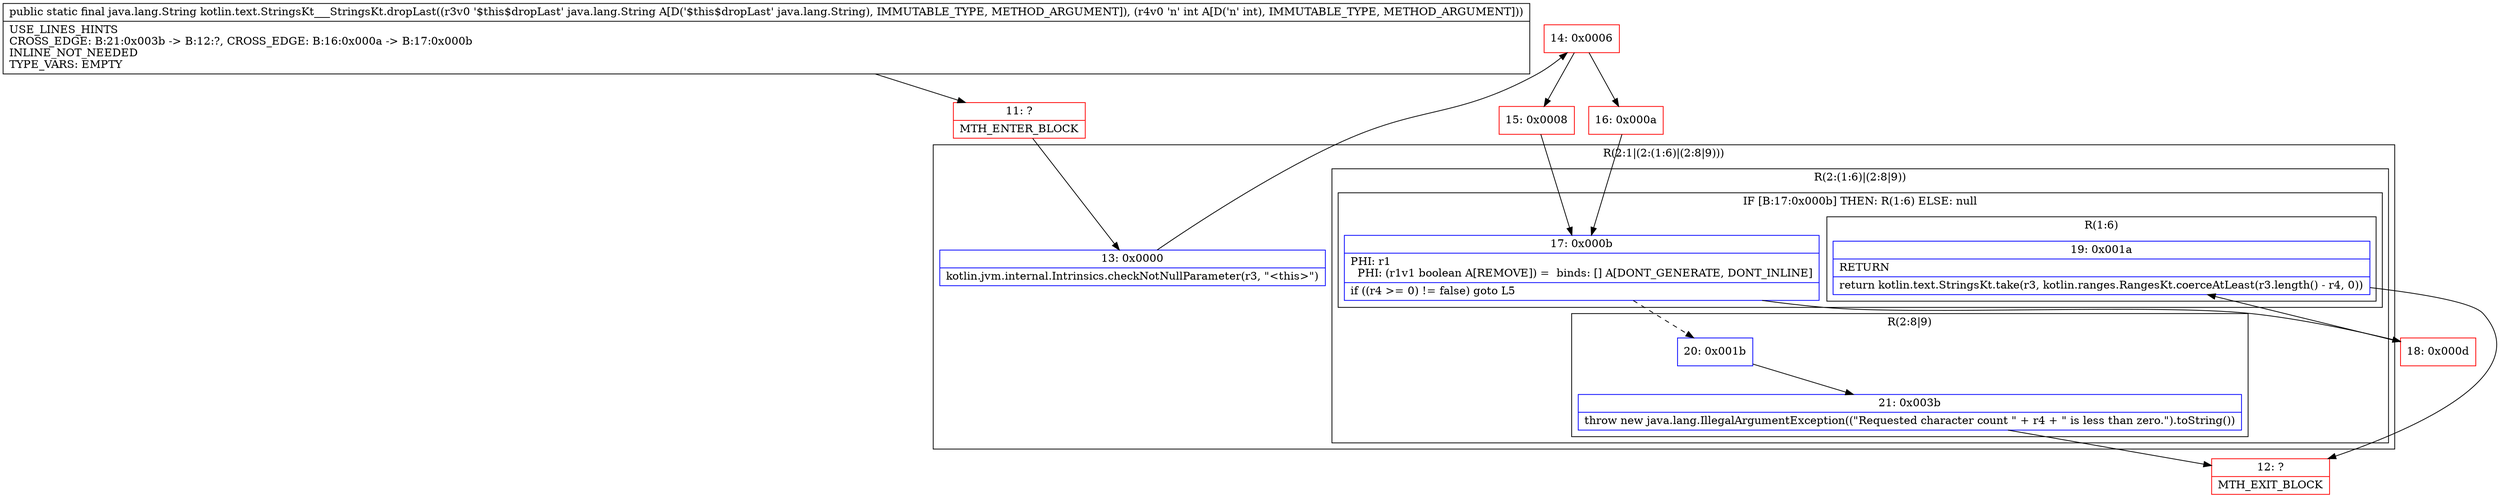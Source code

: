 digraph "CFG forkotlin.text.StringsKt___StringsKt.dropLast(Ljava\/lang\/String;I)Ljava\/lang\/String;" {
subgraph cluster_Region_1584129754 {
label = "R(2:1|(2:(1:6)|(2:8|9)))";
node [shape=record,color=blue];
Node_13 [shape=record,label="{13\:\ 0x0000|kotlin.jvm.internal.Intrinsics.checkNotNullParameter(r3, \"\<this\>\")\l}"];
subgraph cluster_Region_262138638 {
label = "R(2:(1:6)|(2:8|9))";
node [shape=record,color=blue];
subgraph cluster_IfRegion_1425996394 {
label = "IF [B:17:0x000b] THEN: R(1:6) ELSE: null";
node [shape=record,color=blue];
Node_17 [shape=record,label="{17\:\ 0x000b|PHI: r1 \l  PHI: (r1v1 boolean A[REMOVE]) =  binds: [] A[DONT_GENERATE, DONT_INLINE]\l|if ((r4 \>= 0) != false) goto L5\l}"];
subgraph cluster_Region_433396844 {
label = "R(1:6)";
node [shape=record,color=blue];
Node_19 [shape=record,label="{19\:\ 0x001a|RETURN\l|return kotlin.text.StringsKt.take(r3, kotlin.ranges.RangesKt.coerceAtLeast(r3.length() \- r4, 0))\l}"];
}
}
subgraph cluster_Region_411657402 {
label = "R(2:8|9)";
node [shape=record,color=blue];
Node_20 [shape=record,label="{20\:\ 0x001b}"];
Node_21 [shape=record,label="{21\:\ 0x003b|throw new java.lang.IllegalArgumentException((\"Requested character count \" + r4 + \" is less than zero.\").toString())\l}"];
}
}
}
Node_11 [shape=record,color=red,label="{11\:\ ?|MTH_ENTER_BLOCK\l}"];
Node_14 [shape=record,color=red,label="{14\:\ 0x0006}"];
Node_15 [shape=record,color=red,label="{15\:\ 0x0008}"];
Node_18 [shape=record,color=red,label="{18\:\ 0x000d}"];
Node_12 [shape=record,color=red,label="{12\:\ ?|MTH_EXIT_BLOCK\l}"];
Node_16 [shape=record,color=red,label="{16\:\ 0x000a}"];
MethodNode[shape=record,label="{public static final java.lang.String kotlin.text.StringsKt___StringsKt.dropLast((r3v0 '$this$dropLast' java.lang.String A[D('$this$dropLast' java.lang.String), IMMUTABLE_TYPE, METHOD_ARGUMENT]), (r4v0 'n' int A[D('n' int), IMMUTABLE_TYPE, METHOD_ARGUMENT]))  | USE_LINES_HINTS\lCROSS_EDGE: B:21:0x003b \-\> B:12:?, CROSS_EDGE: B:16:0x000a \-\> B:17:0x000b\lINLINE_NOT_NEEDED\lTYPE_VARS: EMPTY\l}"];
MethodNode -> Node_11;Node_13 -> Node_14;
Node_17 -> Node_18;
Node_17 -> Node_20[style=dashed];
Node_19 -> Node_12;
Node_20 -> Node_21;
Node_21 -> Node_12;
Node_11 -> Node_13;
Node_14 -> Node_15;
Node_14 -> Node_16;
Node_15 -> Node_17;
Node_18 -> Node_19;
Node_16 -> Node_17;
}

